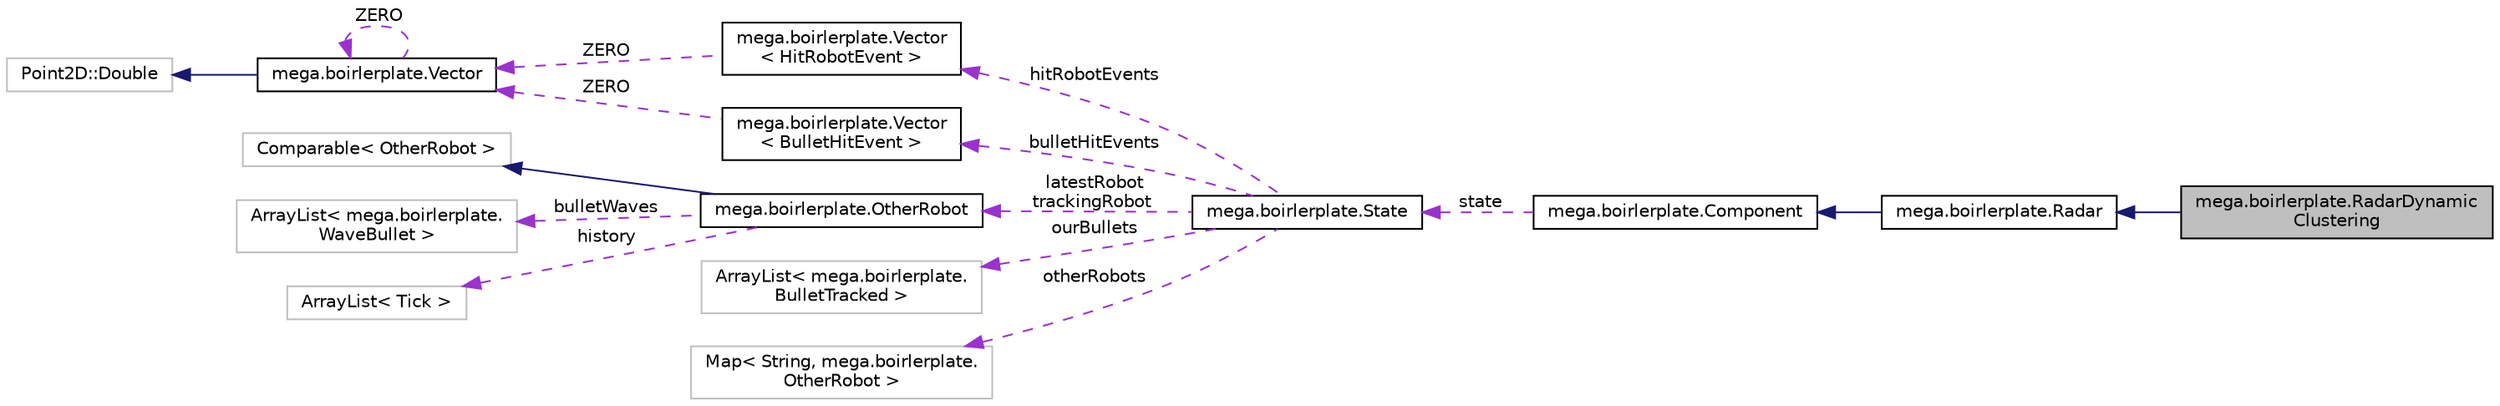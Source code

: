 digraph "mega.boirlerplate.RadarDynamicClustering"
{
  edge [fontname="Helvetica",fontsize="10",labelfontname="Helvetica",labelfontsize="10"];
  node [fontname="Helvetica",fontsize="10",shape=record];
  rankdir="LR";
  Node3 [label="mega.boirlerplate.RadarDynamic\lClustering",height=0.2,width=0.4,color="black", fillcolor="grey75", style="filled", fontcolor="black"];
  Node4 -> Node3 [dir="back",color="midnightblue",fontsize="10",style="solid",fontname="Helvetica"];
  Node4 [label="mega.boirlerplate.Radar",height=0.2,width=0.4,color="black", fillcolor="white", style="filled",URL="$classmega_1_1boirlerplate_1_1_radar.html"];
  Node5 -> Node4 [dir="back",color="midnightblue",fontsize="10",style="solid",fontname="Helvetica"];
  Node5 [label="mega.boirlerplate.Component",height=0.2,width=0.4,color="black", fillcolor="white", style="filled",URL="$classmega_1_1boirlerplate_1_1_component.html"];
  Node6 -> Node5 [dir="back",color="darkorchid3",fontsize="10",style="dashed",label=" state" ,fontname="Helvetica"];
  Node6 [label="mega.boirlerplate.State",height=0.2,width=0.4,color="black", fillcolor="white", style="filled",URL="$classmega_1_1boirlerplate_1_1_state.html"];
  Node7 -> Node6 [dir="back",color="darkorchid3",fontsize="10",style="dashed",label=" hitRobotEvents" ,fontname="Helvetica"];
  Node7 [label="mega.boirlerplate.Vector\l\< HitRobotEvent \>",height=0.2,width=0.4,color="black", fillcolor="white", style="filled",URL="$classmega_1_1boirlerplate_1_1_vector.html"];
  Node8 -> Node7 [dir="back",color="darkorchid3",fontsize="10",style="dashed",label=" ZERO" ,fontname="Helvetica"];
  Node8 [label="mega.boirlerplate.Vector",height=0.2,width=0.4,color="black", fillcolor="white", style="filled",URL="$classmega_1_1boirlerplate_1_1_vector.html"];
  Node9 -> Node8 [dir="back",color="midnightblue",fontsize="10",style="solid",fontname="Helvetica"];
  Node9 [label="Point2D::Double",height=0.2,width=0.4,color="grey75", fillcolor="white", style="filled"];
  Node8 -> Node8 [dir="back",color="darkorchid3",fontsize="10",style="dashed",label=" ZERO" ,fontname="Helvetica"];
  Node10 -> Node6 [dir="back",color="darkorchid3",fontsize="10",style="dashed",label=" latestRobot\ntrackingRobot" ,fontname="Helvetica"];
  Node10 [label="mega.boirlerplate.OtherRobot",height=0.2,width=0.4,color="black", fillcolor="white", style="filled",URL="$classmega_1_1boirlerplate_1_1_other_robot.html"];
  Node11 -> Node10 [dir="back",color="midnightblue",fontsize="10",style="solid",fontname="Helvetica"];
  Node11 [label="Comparable\< OtherRobot \>",height=0.2,width=0.4,color="grey75", fillcolor="white", style="filled"];
  Node12 -> Node10 [dir="back",color="darkorchid3",fontsize="10",style="dashed",label=" bulletWaves" ,fontname="Helvetica"];
  Node12 [label="ArrayList\< mega.boirlerplate.\lWaveBullet \>",height=0.2,width=0.4,color="grey75", fillcolor="white", style="filled"];
  Node13 -> Node10 [dir="back",color="darkorchid3",fontsize="10",style="dashed",label=" history" ,fontname="Helvetica"];
  Node13 [label="ArrayList\< Tick \>",height=0.2,width=0.4,color="grey75", fillcolor="white", style="filled"];
  Node14 -> Node6 [dir="back",color="darkorchid3",fontsize="10",style="dashed",label=" ourBullets" ,fontname="Helvetica"];
  Node14 [label="ArrayList\< mega.boirlerplate.\lBulletTracked \>",height=0.2,width=0.4,color="grey75", fillcolor="white", style="filled"];
  Node15 -> Node6 [dir="back",color="darkorchid3",fontsize="10",style="dashed",label=" otherRobots" ,fontname="Helvetica"];
  Node15 [label="Map\< String, mega.boirlerplate.\lOtherRobot \>",height=0.2,width=0.4,color="grey75", fillcolor="white", style="filled"];
  Node16 -> Node6 [dir="back",color="darkorchid3",fontsize="10",style="dashed",label=" bulletHitEvents" ,fontname="Helvetica"];
  Node16 [label="mega.boirlerplate.Vector\l\< BulletHitEvent \>",height=0.2,width=0.4,color="black", fillcolor="white", style="filled",URL="$classmega_1_1boirlerplate_1_1_vector.html"];
  Node8 -> Node16 [dir="back",color="darkorchid3",fontsize="10",style="dashed",label=" ZERO" ,fontname="Helvetica"];
}
